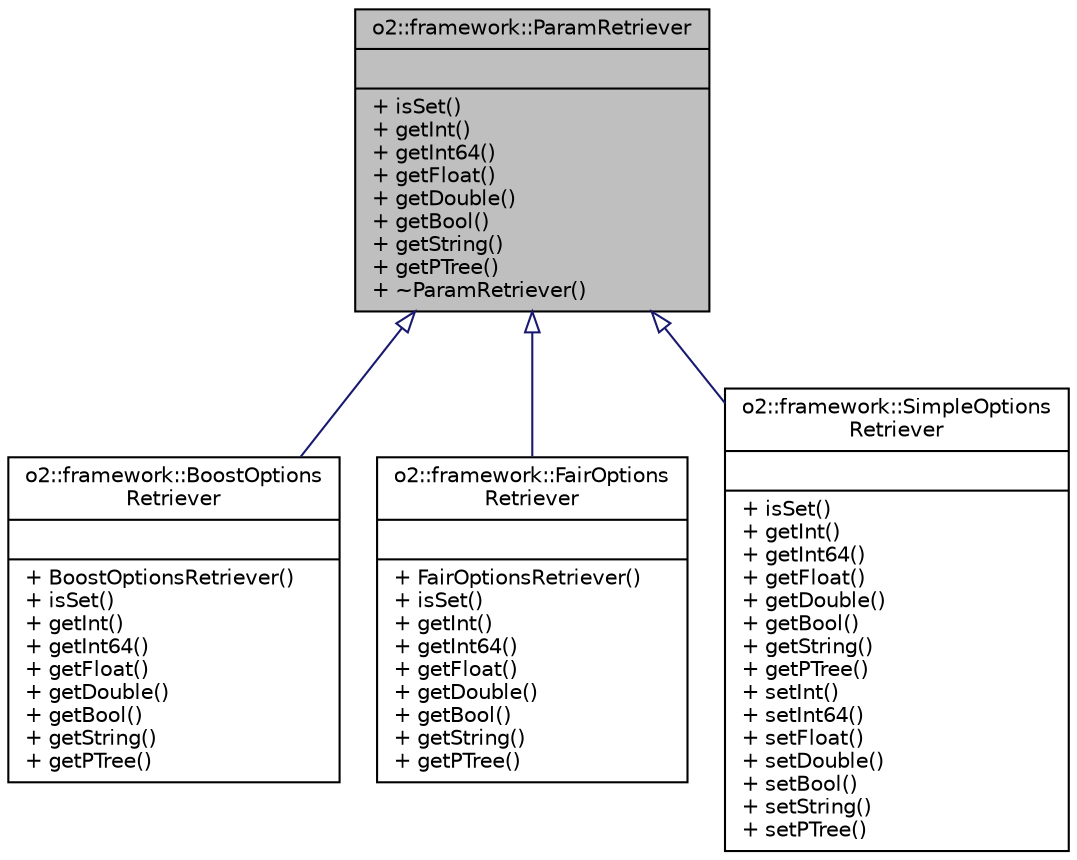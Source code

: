 digraph "o2::framework::ParamRetriever"
{
 // INTERACTIVE_SVG=YES
  bgcolor="transparent";
  edge [fontname="Helvetica",fontsize="10",labelfontname="Helvetica",labelfontsize="10"];
  node [fontname="Helvetica",fontsize="10",shape=record];
  Node0 [label="{o2::framework::ParamRetriever\n||+ isSet()\l+ getInt()\l+ getInt64()\l+ getFloat()\l+ getDouble()\l+ getBool()\l+ getString()\l+ getPTree()\l+ ~ParamRetriever()\l}",height=0.2,width=0.4,color="black", fillcolor="grey75", style="filled", fontcolor="black"];
  Node0 -> Node1 [dir="back",color="midnightblue",fontsize="10",style="solid",arrowtail="onormal",fontname="Helvetica"];
  Node1 [label="{o2::framework::BoostOptions\lRetriever\n||+ BoostOptionsRetriever()\l+ isSet()\l+ getInt()\l+ getInt64()\l+ getFloat()\l+ getDouble()\l+ getBool()\l+ getString()\l+ getPTree()\l}",height=0.2,width=0.4,color="black",URL="$d1/d9c/classo2_1_1framework_1_1BoostOptionsRetriever.html"];
  Node0 -> Node2 [dir="back",color="midnightblue",fontsize="10",style="solid",arrowtail="onormal",fontname="Helvetica"];
  Node2 [label="{o2::framework::FairOptions\lRetriever\n||+ FairOptionsRetriever()\l+ isSet()\l+ getInt()\l+ getInt64()\l+ getFloat()\l+ getDouble()\l+ getBool()\l+ getString()\l+ getPTree()\l}",height=0.2,width=0.4,color="black",URL="$d5/d5f/classo2_1_1framework_1_1FairOptionsRetriever.html"];
  Node0 -> Node3 [dir="back",color="midnightblue",fontsize="10",style="solid",arrowtail="onormal",fontname="Helvetica"];
  Node3 [label="{o2::framework::SimpleOptions\lRetriever\n||+ isSet()\l+ getInt()\l+ getInt64()\l+ getFloat()\l+ getDouble()\l+ getBool()\l+ getString()\l+ getPTree()\l+ setInt()\l+ setInt64()\l+ setFloat()\l+ setDouble()\l+ setBool()\l+ setString()\l+ setPTree()\l}",height=0.2,width=0.4,color="black",URL="$dc/d81/classo2_1_1framework_1_1SimpleOptionsRetriever.html"];
}
